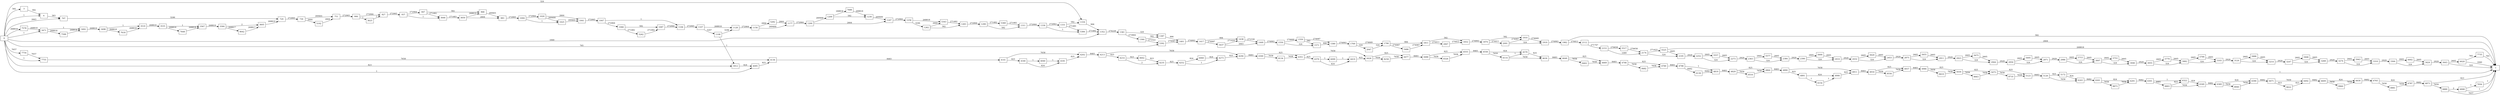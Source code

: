 digraph {
	graph [rankdir=LR]
	node [shape=rectangle]
	3 -> 4 [label=582]
	4 -> 707 [label=583]
	707 -> 729 [label=3246]
	729 -> 730 [label=272065]
	730 -> 751 [label=269401]
	730 -> 5192 [label=2664]
	751 -> 906 [label=272065]
	906 -> 927 [label=272064]
	906 -> 3625 [label=1]
	927 -> 937 [label=272065]
	937 -> 947 [label=272064]
	937 -> 3646 [label=1]
	947 -> 968 [label=582]
	947 -> 3646 [label=271482]
	968 -> 983 [label=269401]
	983 -> 1004 [label=272065]
	1004 -> 1020 [label=272064]
	1004 -> 1025 [label=1]
	1020 -> 1025 [label=269400]
	1020 -> 1041 [label=2664]
	1025 -> 1041 [label=269401]
	1041 -> 1047 [label=272065]
	1047 -> 1066 [label=272064]
	1047 -> 1106 [label=1]
	1066 -> 1087 [label=582]
	1066 -> 5262 [label=271482]
	1087 -> 1106 [label=272064]
	1106 -> 1107 [label=272065]
	1107 -> 1108 [label=3247]
	1107 -> 1128 [label=268818]
	1108 -> 1128 [label=3246]
	1108 -> 3912 [label=1]
	1128 -> 1156 [label=272064]
	1156 -> 1177 [label=269400]
	1156 -> 5282 [label=2664]
	1177 -> 1200 [label=272064]
	1200 -> 1209 [label=269400]
	1200 -> 1247 [label=2664]
	1209 -> 1230 [label=582]
	1209 -> 7688 [label=268818]
	1230 -> 1247 [label=269400]
	1247 -> 1256 [label=272064]
	1256 -> 1262 [label=3246]
	1256 -> 5343 [label=268818]
	1262 -> 1283 [label=582]
	1262 -> 5343 [label=2664]
	1283 -> 1290 [label=272064]
	1290 -> 1311 [label=582]
	1290 -> 5368 [label=271482]
	1311 -> 1330 [label=272064]
	1330 -> 1331 [label=272063]
	1330 -> 5384 [label=1]
	1331 -> 1334 [label=582]
	1331 -> 5384 [label=271481]
	1334 -> 1352 [label=906]
	1352 -> 1361 [label=274228]
	1361 -> 1364 [label=273904]
	1361 -> 1387 [label=324]
	1364 -> 1387 [label=582]
	1364 -> 5392 [label=273322]
	1387 -> 1401 [label=906]
	1401 -> 1417 [label=274993]
	1417 -> 1438 [label=906]
	1417 -> 5437 [label=274087]
	1438 -> 1449 [label=272330]
	1449 -> 1550 [label=274993]
	1550 -> 1559 [label=274669]
	1550 -> 1571 [label=324]
	1559 -> 1571 [label=582]
	1559 -> 1580 [label=274087]
	1571 -> 1580 [label=906]
	1580 -> 1769 [label=274993]
	1769 -> 1790 [label=274669]
	1769 -> 2047 [label=324]
	1790 -> 1811 [label=906]
	1790 -> 5486 [label=274087]
	1811 -> 1832 [label=582]
	1811 -> 2067 [label=274411]
	1832 -> 1874 [label=274993]
	1874 -> 1910 [label=582]
	1874 -> 2091 [label=274411]
	1910 -> 1919 [label=274669]
	1919 -> 1982 [label=274993]
	1982 -> 2112 [label=274411]
	1982 -> 1 [label=582]
	2047 -> 1790 [label=324]
	2067 -> 1832 [label=274411]
	2091 -> 1919 [label=324]
	2091 -> 1910 [label=274087]
	2112 -> 1 [label=2664]
	2112 -> 2153 [label=271747]
	2153 -> 2174 [label=1089]
	2153 -> 5517 [label=270658]
	2174 -> 2195 [label=324]
	2174 -> 5525 [label=271423]
	2195 -> 2252 [label=2929]
	2252 -> 2273 [label=324]
	2252 -> 5557 [label=2605]
	2273 -> 2363 [label=2929]
	2363 -> 2384 [label=324]
	2363 -> 5577 [label=2605]
	2384 -> 2390 [label=2929]
	2390 -> 2414 [label=324]
	2390 -> 5600 [label=2605]
	2414 -> 2432 [label=2929]
	2432 -> 2453 [label=324]
	2432 -> 5620 [label=2605]
	2453 -> 2875 [label=2929]
	2875 -> 2911 [label=324]
	2875 -> 5655 [label=2605]
	2911 -> 2923 [label=2929]
	2923 -> 2944 [label=324]
	2923 -> 5675 [label=2605]
	2944 -> 2950 [label=2929]
	2950 -> 2971 [label=324]
	2950 -> 5695 [label=2605]
	2971 -> 2986 [label=2929]
	2986 -> 3007 [label=324]
	2986 -> 5715 [label=2605]
	3007 -> 3046 [label=324]
	3007 -> 5753 [label=2605]
	3046 -> 3055 [label=2929]
	3055 -> 3082 [label=324]
	3055 -> 5779 [label=2605]
	3082 -> 3103 [label=324]
	3082 -> 5799 [label=2605]
	3103 -> 3124 [label=2929]
	3124 -> 3214 [label=324]
	3124 -> 5888 [label=2605]
	3214 -> 3247 [label=2929]
	3247 -> 3268 [label=324]
	3247 -> 5908 [label=2605]
	3268 -> 3274 [label=2929]
	3274 -> 3310 [label=324]
	3274 -> 5943 [label=2605]
	3310 -> 3364 [label=2929]
	3364 -> 3424 [label=324]
	3364 -> 6002 [label=2605]
	3424 -> 3443 [label=2929]
	3443 -> 1 [label=324]
	3443 -> 6020 [label=2605]
	3471 -> 3492 [label=1]
	3471 -> 7598 [label=268818]
	3492 -> 3498 [label=268819]
	3498 -> 3519 [label=1]
	3498 -> 7618 [label=268818]
	3519 -> 3535 [label=268819]
	3535 -> 3567 [label=1]
	3535 -> 7648 [label=268818]
	3567 -> 3584 [label=268819]
	3584 -> 3605 [label=2]
	3584 -> 9042 [label=268817]
	3605 -> 729 [label=268819]
	3625 -> 927 [label=1]
	3646 -> 3650 [label=271483]
	3650 -> 968 [label=268819]
	3650 -> 983 [label=2664]
	3912 -> 4095 [label=824]
	4095 -> 4136 [label=825]
	4136 -> 4141 [label=8483]
	4141 -> 4160 [label=825]
	4141 -> 4202 [label=7658]
	4160 -> 4181 [label=824]
	4160 -> 6040 [label=1]
	4181 -> 4202 [label=825]
	4202 -> 4213 [label=8483]
	4213 -> 4214 [label=825]
	4213 -> 4294 [label=7658]
	4214 -> 4235 [label=2]
	4214 -> 9002 [label=823]
	4235 -> 4252 [label=825]
	4252 -> 4273 [label=1]
	4252 -> 6060 [label=824]
	4273 -> 4294 [label=825]
	4294 -> 4300 [label=8483]
	4300 -> 4351 [label=825]
	4300 -> 8134 [label=7658]
	4351 -> 4379 [label=825]
	4351 -> 4426 [label=7658]
	4379 -> 4419 [label=824]
	4379 -> 6099 [label=1]
	4419 -> 4426 [label=825]
	4426 -> 4477 [label=825]
	4426 -> 8258 [label=7658]
	4477 -> 4486 [label=8483]
	4486 -> 4555 [label=825]
	4486 -> 8326 [label=7658]
	4555 -> 4558 [label=8483]
	4558 -> 4579 [label=824]
	4558 -> 6114 [label=7659]
	4579 -> 4630 [label=825]
	4630 -> 4648 [label=8483]
	4648 -> 4669 [label=825]
	4648 -> 8402 [label=7658]
	4669 -> 4708 [label=8483]
	4708 -> 4789 [label=825]
	4708 -> 8482 [label=7658]
	4789 -> 4798 [label=8483]
	4798 -> 4819 [label=1]
	4798 -> 6139 [label=8482]
	4819 -> 4829 [label=8483]
	4829 -> 4864 [label=825]
	4829 -> 8516 [label=7658]
	4864 -> 4890 [label=8483]
	4890 -> 4891 [label=825]
	4890 -> 4911 [label=7658]
	4891 -> 4906 [label=824]
	4891 -> 6154 [label=1]
	4906 -> 4911 [label=825]
	4911 -> 4916 [label=8483]
	4916 -> 4937 [label=825]
	4916 -> 8556 [label=7658]
	4937 -> 4966 [label=8483]
	4966 -> 5030 [label=825]
	4966 -> 8619 [label=7658]
	5030 -> 5075 [label=825]
	5030 -> 8663 [label=7658]
	5075 -> 5123 [label=825]
	5075 -> 8710 [label=7658]
	5123 -> 5126 [label=8483]
	5126 -> 5172 [label=825]
	5126 -> 6243 [label=7658]
	5172 -> 1 [label=1]
	5172 -> 6243 [label=824]
	5192 -> 751 [label=2664]
	5262 -> 1087 [label=271482]
	5282 -> 1177 [label=2664]
	5343 -> 1283 [label=271482]
	5368 -> 1311 [label=271482]
	5384 -> 1352 [label=271482]
	5392 -> 1401 [label=274087]
	5437 -> 1438 [label=271424]
	5437 -> 1449 [label=2663]
	5486 -> 1811 [label=274087]
	5517 -> 2174 [label=270658]
	5525 -> 1 [label=268818]
	5525 -> 2195 [label=2605]
	5557 -> 2273 [label=2605]
	5577 -> 2384 [label=2605]
	5600 -> 2414 [label=2605]
	5620 -> 2453 [label=2605]
	5655 -> 2911 [label=2605]
	5675 -> 2944 [label=2605]
	5695 -> 2971 [label=2605]
	5715 -> 3007 [label=2605]
	5753 -> 3046 [label=2605]
	5779 -> 3082 [label=2605]
	5799 -> 3103 [label=2605]
	5888 -> 3214 [label=2605]
	5908 -> 3268 [label=2605]
	5943 -> 3310 [label=2605]
	6002 -> 3424 [label=2605]
	6020 -> 1 [label=1840]
	6020 -> 7735 [label=765]
	6040 -> 4181 [label=1]
	6060 -> 4273 [label=824]
	6099 -> 4419 [label=1]
	6114 -> 4579 [label=1]
	6114 -> 4630 [label=7658]
	6139 -> 4819 [label=8482]
	6154 -> 4906 [label=1]
	6243 -> 6261 [label=8482]
	6261 -> 6291 [label=824]
	6261 -> 8873 [label=7658]
	6291 -> 6301 [label=8482]
	6301 -> 6322 [label=1]
	6301 -> 8893 [label=8481]
	6322 -> 6349 [label=824]
	6349 -> 6369 [label=8482]
	6369 -> 6390 [label=824]
	6369 -> 8940 [label=7658]
	6390 -> 6471 [label=8482]
	6471 -> 6492 [label=7659]
	6471 -> 9022 [label=823]
	6492 -> 6609 [label=8482]
	6609 -> 6630 [label=824]
	6609 -> 8960 [label=7658]
	6630 -> 6765 [label=8482]
	6765 -> 6787 [label=824]
	6765 -> 8981 [label=7658]
	6787 -> 6873 [label=8482]
	6873 -> 1 [label=823]
	6873 -> 6889 [label=7659]
	6889 -> 1 [label=7657]
	6889 -> 6908 [label=2]
	6908 -> 1 [label=1]
	6908 -> 7056 [label=1]
	7056 -> 1 [label=1]
	7578 -> 3471 [label=268818]
	7598 -> 3492 [label=268818]
	7618 -> 3519 [label=268818]
	7648 -> 3567 [label=268818]
	7688 -> 1230 [label=268818]
	7735 -> 1 [label=765]
	7754 -> 7755 [label=7657]
	7755 -> 4136 [label=7658]
	8134 -> 4351 [label=7658]
	8258 -> 4477 [label=7658]
	8326 -> 4555 [label=7658]
	8402 -> 4669 [label=7658]
	8482 -> 4789 [label=7658]
	8516 -> 4864 [label=7658]
	8556 -> 4937 [label=7658]
	8619 -> 5030 [label=7658]
	8663 -> 5075 [label=7658]
	8710 -> 5123 [label=7658]
	8873 -> 6291 [label=7658]
	8893 -> 6322 [label=823]
	8893 -> 6349 [label=7658]
	8940 -> 6390 [label=7658]
	8960 -> 6630 [label=7658]
	8981 -> 6787 [label=7658]
	9002 -> 4235 [label=823]
	9022 -> 6492 [label=823]
	9042 -> 3605 [label=268817]
	0 -> 1334 [label=324]
	0 -> 4 [label=1]
	0 -> 1352 [label=1840]
	0 -> 4095 [label=1]
	0 -> 5392 [label=765]
	0 -> 7755 [label=1]
	0 -> 3 [label=582]
	0 -> 3471 [label=1]
	0 -> 7578 [label=268818]
	0 -> 7754 [label=7657]
	0 -> 3912 [label=823]
	0 -> 707 [label=2663]
}
